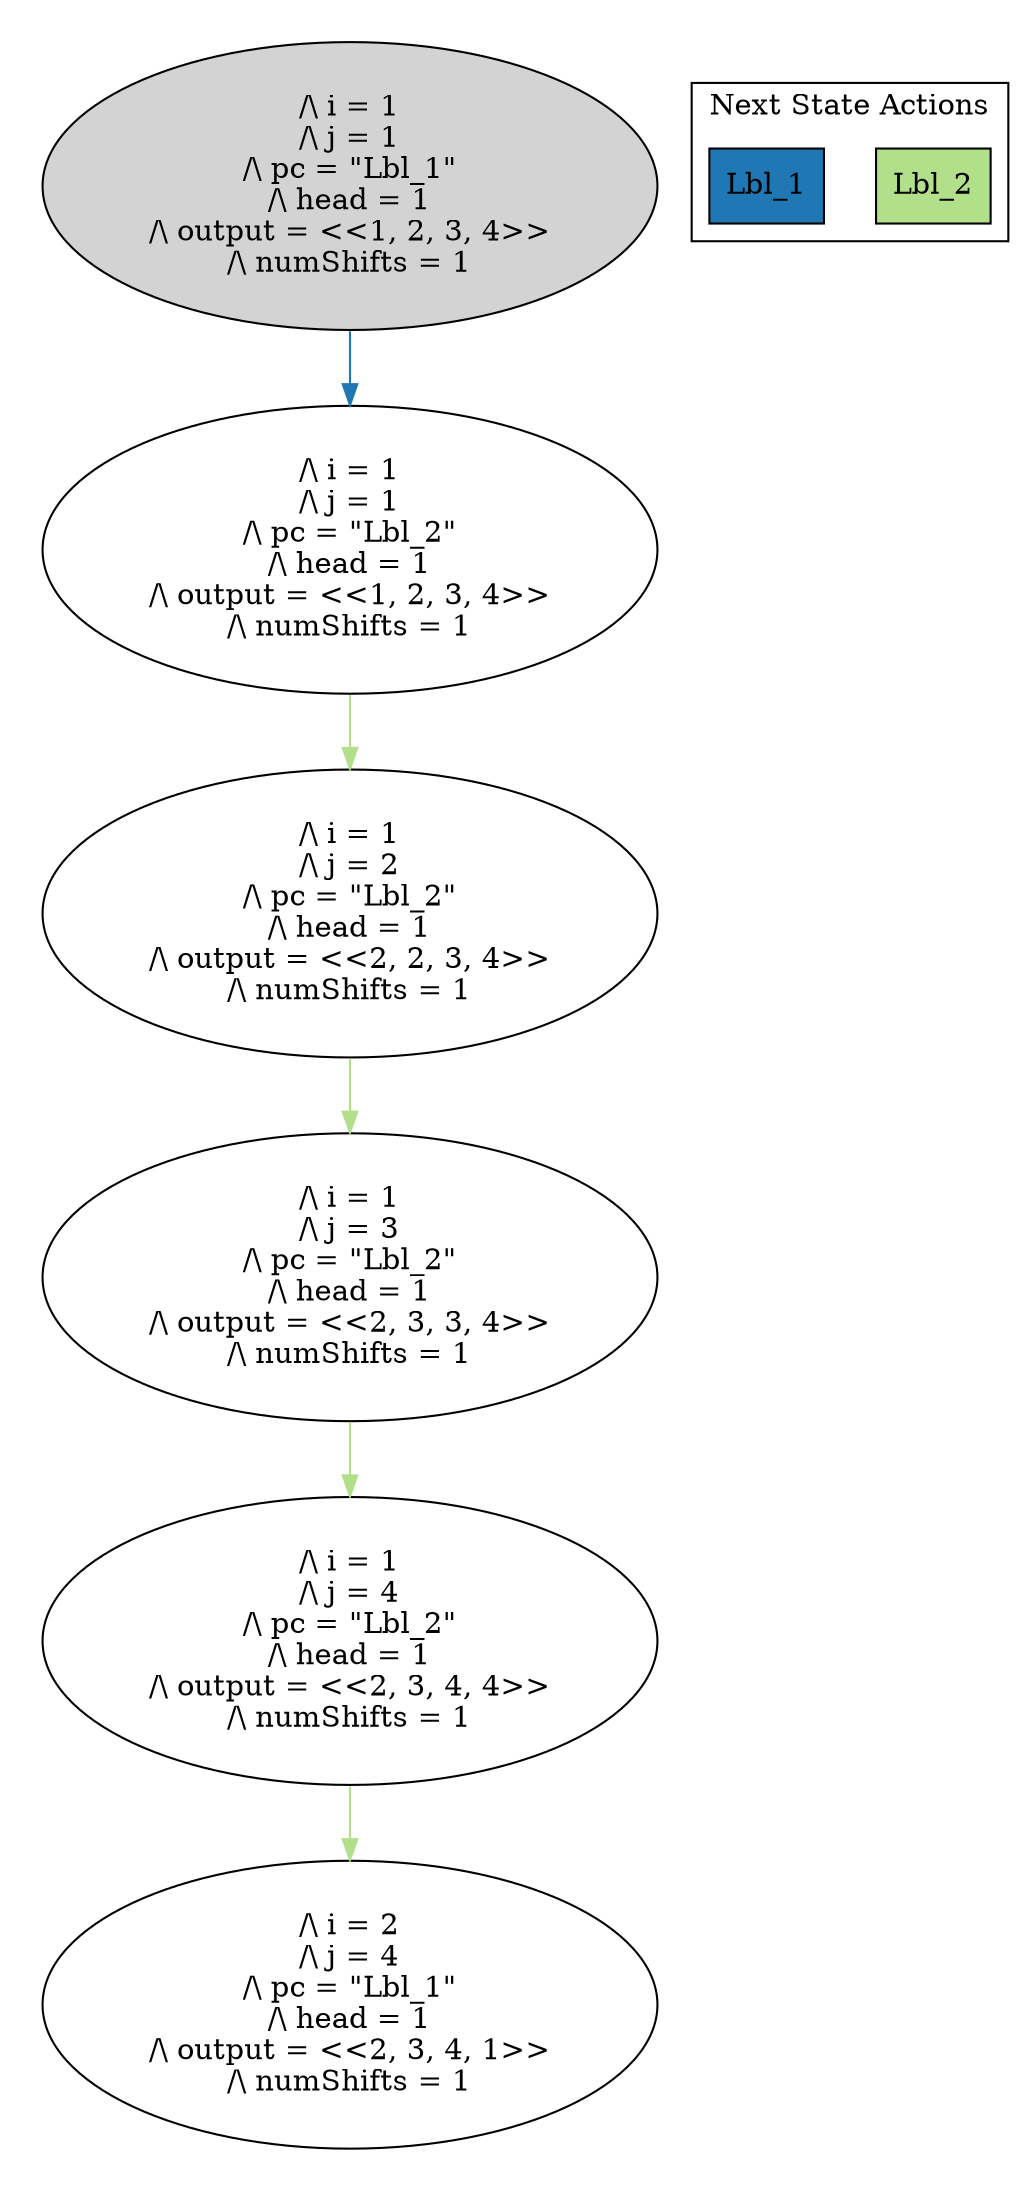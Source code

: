 strict digraph DiskGraph {
edge [colorscheme="paired12"]
nodesep=0.35;
subgraph cluster_graph {
color="white";
-9025051170581731687 [label="/\\ i = 1\n/\\ j = 1\n/\\ pc = \"Lbl_1\"\n/\\ head = 1\n/\\ output = <<1, 2, 3, 4>>\n/\\ numShifts = 1",style = filled]
-9025051170581731687 -> 7238342940222512797 [label="",color="2",fontcolor="2"];
7238342940222512797 [label="/\\ i = 1\n/\\ j = 1\n/\\ pc = \"Lbl_2\"\n/\\ head = 1\n/\\ output = <<1, 2, 3, 4>>\n/\\ numShifts = 1"];
7238342940222512797 -> -4234226407430417128 [label="",color="3",fontcolor="3"];
-4234226407430417128 [label="/\\ i = 1\n/\\ j = 2\n/\\ pc = \"Lbl_2\"\n/\\ head = 1\n/\\ output = <<2, 2, 3, 4>>\n/\\ numShifts = 1"];
-4234226407430417128 -> -792904310418960092 [label="",color="3",fontcolor="3"];
-792904310418960092 [label="/\\ i = 1\n/\\ j = 3\n/\\ pc = \"Lbl_2\"\n/\\ head = 1\n/\\ output = <<2, 3, 3, 4>>\n/\\ numShifts = 1"];
-792904310418960092 -> -8402715729812863026 [label="",color="3",fontcolor="3"];
-8402715729812863026 [label="/\\ i = 1\n/\\ j = 4\n/\\ pc = \"Lbl_2\"\n/\\ head = 1\n/\\ output = <<2, 3, 4, 4>>\n/\\ numShifts = 1"];
-8402715729812863026 -> -8717463428768595388 [label="",color="3",fontcolor="3"];
-8717463428768595388 [label="/\\ i = 2\n/\\ j = 4\n/\\ pc = \"Lbl_1\"\n/\\ head = 1\n/\\ output = <<2, 3, 4, 1>>\n/\\ numShifts = 1"];
{rank = same; -9025051170581731687;}
{rank = same; 7238342940222512797;}
{rank = same; -4234226407430417128;}
{rank = same; -792904310418960092;}
{rank = same; -8402715729812863026;}
}
subgraph cluster_legend {graph[style=bold];label = "Next State Actions" style="solid"
node [ labeljust="l",colorscheme="paired12",style=filled,shape=record ]
Lbl_2 [label="Lbl_2",fillcolor=3]
Lbl_1 [label="Lbl_1",fillcolor=2]
}}